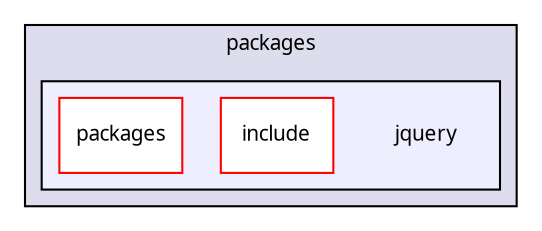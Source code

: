 digraph "packages/jquery/" {
  compound=true
  node [ fontsize="10", fontname="FreeSans.ttf"];
  edge [ labelfontsize="10", labelfontname="FreeSans.ttf"];
  subgraph clusterdir_93501a11e921083efbd154e0cdff5f10 {
    graph [ bgcolor="#ddddee", pencolor="black", label="packages" fontname="FreeSans.ttf", fontsize="10", URL="dir_93501a11e921083efbd154e0cdff5f10.html"]
  subgraph clusterdir_1261b1d40f805af5b0e420773f3bea7a {
    graph [ bgcolor="#eeeeff", pencolor="black", label="" URL="dir_1261b1d40f805af5b0e420773f3bea7a.html"];
    dir_1261b1d40f805af5b0e420773f3bea7a [shape=plaintext label="jquery"];
    dir_b3ad965dfe1388767c22f640379e1094 [shape=box label="include" color="red" fillcolor="white" style="filled" URL="dir_b3ad965dfe1388767c22f640379e1094.html"];
    dir_99f760642289980198ccec00c959708e [shape=box label="packages" color="red" fillcolor="white" style="filled" URL="dir_99f760642289980198ccec00c959708e.html"];
  }
  }
}
